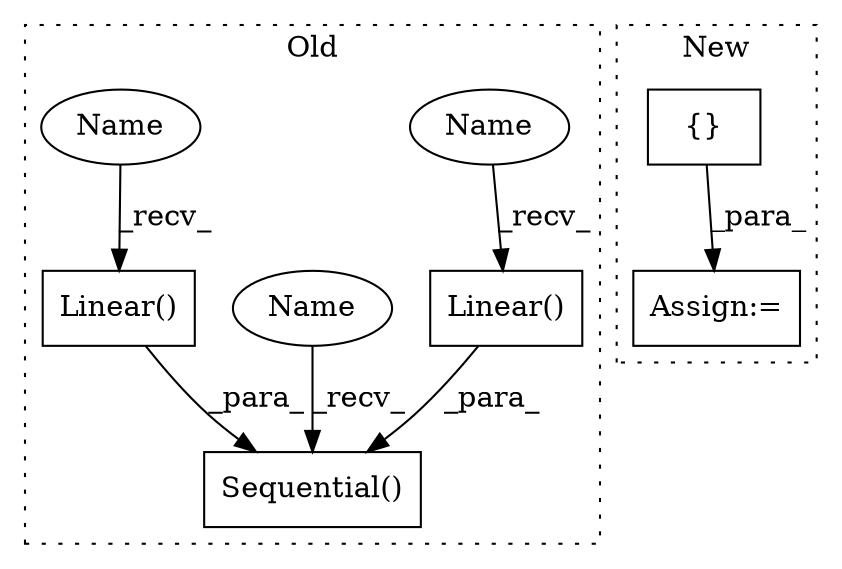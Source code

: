 digraph G {
subgraph cluster0 {
1 [label="Linear()" a="75" s="1899,1944" l="10,1" shape="box"];
4 [label="Linear()" a="75" s="1988,2022" l="10,1" shape="box"];
5 [label="Sequential()" a="75" s="1872,2091" l="27,11" shape="box"];
6 [label="Name" a="87" s="1988" l="2" shape="ellipse"];
7 [label="Name" a="87" s="1872" l="2" shape="ellipse"];
8 [label="Name" a="87" s="1899" l="2" shape="ellipse"];
label = "Old";
style="dotted";
}
subgraph cluster1 {
2 [label="{}" a="59" s="2476,2501" l="1,0" shape="box"];
3 [label="Assign:=" a="68" s="2473" l="3" shape="box"];
label = "New";
style="dotted";
}
1 -> 5 [label="_para_"];
2 -> 3 [label="_para_"];
4 -> 5 [label="_para_"];
6 -> 4 [label="_recv_"];
7 -> 5 [label="_recv_"];
8 -> 1 [label="_recv_"];
}